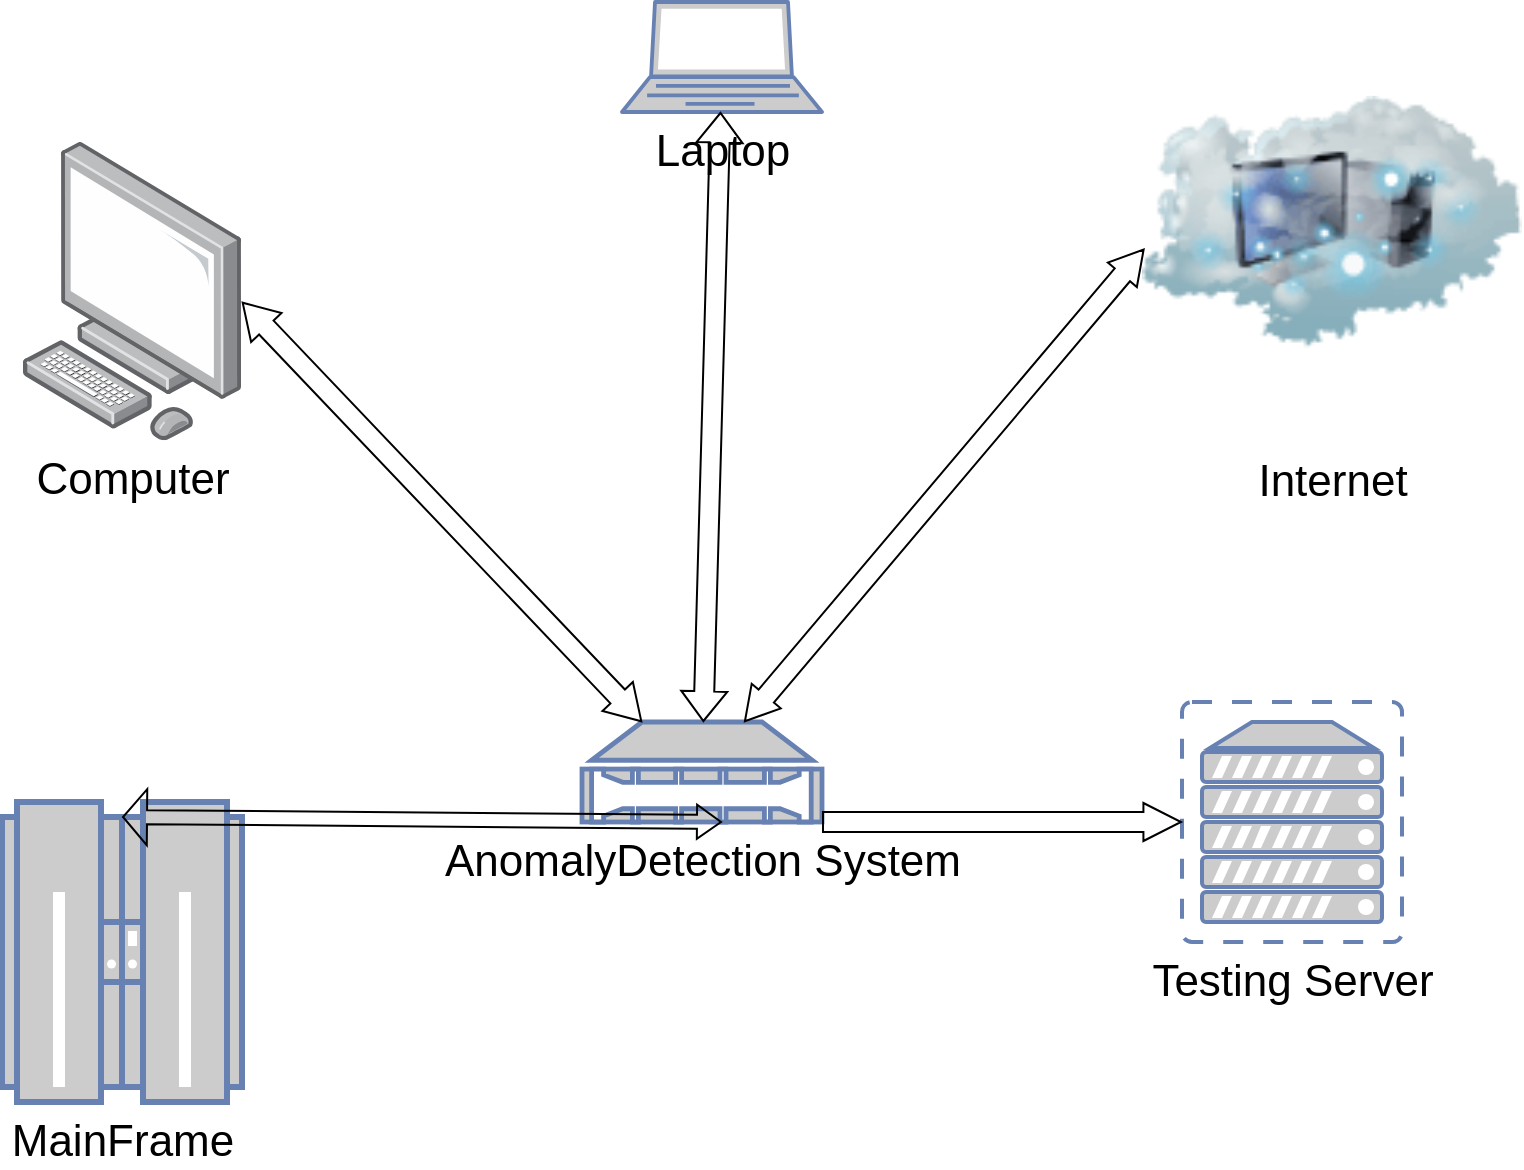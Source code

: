 <mxfile version="24.6.2" type="github">
  <diagram name="Page-1" id="CcXyHM6vt8Zze5Mipux-">
    <mxGraphModel dx="1050" dy="557" grid="1" gridSize="10" guides="1" tooltips="1" connect="1" arrows="1" fold="1" page="1" pageScale="1" pageWidth="850" pageHeight="1100" math="0" shadow="0">
      <root>
        <mxCell id="0" />
        <mxCell id="1" parent="0" />
        <mxCell id="cCLXFGkXkXxG9YlqaJ5n-1" value="Computer" style="image;points=[];aspect=fixed;html=1;align=center;shadow=0;dashed=0;image=img/lib/allied_telesis/computer_and_terminals/Personal_Computer.svg;fontSize=22;" parent="1" vertex="1">
          <mxGeometry x="40" y="110" width="110" height="149.08" as="geometry" />
        </mxCell>
        <mxCell id="cCLXFGkXkXxG9YlqaJ5n-4" value="MainFrame" style="fontColor=#000000;verticalAlign=top;verticalLabelPosition=bottom;labelPosition=center;align=center;html=1;outlineConnect=0;fillColor=#CCCCCC;strokeColor=#6881B3;gradientColor=none;gradientDirection=north;strokeWidth=2;shape=mxgraph.networks.mainframe;fontSize=22;" parent="1" vertex="1">
          <mxGeometry x="30" y="440" width="120" height="150" as="geometry" />
        </mxCell>
        <mxCell id="cCLXFGkXkXxG9YlqaJ5n-6" value="Internet" style="image;html=1;image=img/lib/clip_art/networking/Cloud_Computer_128x128.png;fontSize=22;" parent="1" vertex="1">
          <mxGeometry x="600" y="40" width="190" height="220" as="geometry" />
        </mxCell>
        <mxCell id="cCLXFGkXkXxG9YlqaJ5n-9" value="Laptop" style="fontColor=#000000;verticalAlign=top;verticalLabelPosition=bottom;labelPosition=center;align=center;html=1;outlineConnect=0;fillColor=#CCCCCC;strokeColor=#6881B3;gradientColor=none;gradientDirection=north;strokeWidth=2;shape=mxgraph.networks.laptop;fontSize=22;" parent="1" vertex="1">
          <mxGeometry x="340" y="40" width="100" height="55" as="geometry" />
        </mxCell>
        <mxCell id="cCLXFGkXkXxG9YlqaJ5n-11" value="AnomalyDetection System" style="fontColor=#000000;verticalAlign=top;verticalLabelPosition=bottom;labelPosition=center;align=center;html=1;outlineConnect=0;fillColor=#CCCCCC;strokeColor=#6881B3;gradientColor=none;gradientDirection=north;strokeWidth=2;shape=mxgraph.networks.nas_filer;fontSize=22;" parent="1" vertex="1">
          <mxGeometry x="320" y="400" width="120" height="50" as="geometry" />
        </mxCell>
        <mxCell id="cCLXFGkXkXxG9YlqaJ5n-12" value="Testing Server" style="fontColor=#000000;verticalAlign=top;verticalLabelPosition=bottom;labelPosition=center;align=center;html=1;outlineConnect=0;fillColor=#CCCCCC;strokeColor=#6881B3;gradientColor=none;gradientDirection=north;strokeWidth=2;shape=mxgraph.networks.virtual_server;fontSize=22;" parent="1" vertex="1">
          <mxGeometry x="620" y="390" width="110" height="120" as="geometry" />
        </mxCell>
        <mxCell id="cCLXFGkXkXxG9YlqaJ5n-14" value="" style="shape=flexArrow;endArrow=classic;startArrow=classic;html=1;rounded=0;entryX=0.25;entryY=0;entryDx=0;entryDy=0;entryPerimeter=0;startWidth=10;startSize=5.38;endWidth=10;endSize=5.38;" parent="1" target="cCLXFGkXkXxG9YlqaJ5n-11" edge="1">
          <mxGeometry width="100" height="100" relative="1" as="geometry">
            <mxPoint x="150" y="190" as="sourcePoint" />
            <mxPoint x="361.2" y="339.4" as="targetPoint" />
          </mxGeometry>
        </mxCell>
        <mxCell id="cCLXFGkXkXxG9YlqaJ5n-15" value="" style="shape=flexArrow;endArrow=classic;startArrow=classic;html=1;rounded=0;startWidth=12;startSize=4.61;endWidth=12;endSize=4.61;" parent="1" source="cCLXFGkXkXxG9YlqaJ5n-9" target="cCLXFGkXkXxG9YlqaJ5n-11" edge="1">
          <mxGeometry width="100" height="100" relative="1" as="geometry">
            <mxPoint x="370" y="95" as="sourcePoint" />
            <mxPoint x="570" y="305" as="targetPoint" />
          </mxGeometry>
        </mxCell>
        <mxCell id="cCLXFGkXkXxG9YlqaJ5n-16" value="" style="shape=flexArrow;endArrow=classic;startArrow=classic;html=1;rounded=0;entryX=0.006;entryY=0.561;entryDx=0;entryDy=0;entryPerimeter=0;endWidth=8;endSize=5.16;startWidth=8;startSize=5.16;" parent="1" source="cCLXFGkXkXxG9YlqaJ5n-11" target="cCLXFGkXkXxG9YlqaJ5n-6" edge="1">
          <mxGeometry width="100" height="100" relative="1" as="geometry">
            <mxPoint x="430" y="110" as="sourcePoint" />
            <mxPoint x="630" y="320" as="targetPoint" />
          </mxGeometry>
        </mxCell>
        <mxCell id="cCLXFGkXkXxG9YlqaJ5n-17" value="" style="shape=flexArrow;endArrow=classic;html=1;rounded=0;exitX=1;exitY=1;exitDx=0;exitDy=0;exitPerimeter=0;endWidth=8;endSize=5.93;" parent="1" source="cCLXFGkXkXxG9YlqaJ5n-11" target="cCLXFGkXkXxG9YlqaJ5n-12" edge="1">
          <mxGeometry width="50" height="50" relative="1" as="geometry">
            <mxPoint x="450" y="430" as="sourcePoint" />
            <mxPoint x="500" y="380" as="targetPoint" />
          </mxGeometry>
        </mxCell>
        <mxCell id="cCLXFGkXkXxG9YlqaJ5n-18" value="" style="shape=flexArrow;endArrow=classic;startArrow=classic;html=1;rounded=0;exitX=0.5;exitY=0.05;exitDx=0;exitDy=0;exitPerimeter=0;width=7;startSize=3.67;endWidth=9;endSize=3.67;" parent="1" source="cCLXFGkXkXxG9YlqaJ5n-4" edge="1">
          <mxGeometry width="100" height="100" relative="1" as="geometry">
            <mxPoint x="290" y="550" as="sourcePoint" />
            <mxPoint x="390" y="450" as="targetPoint" />
          </mxGeometry>
        </mxCell>
      </root>
    </mxGraphModel>
  </diagram>
</mxfile>
